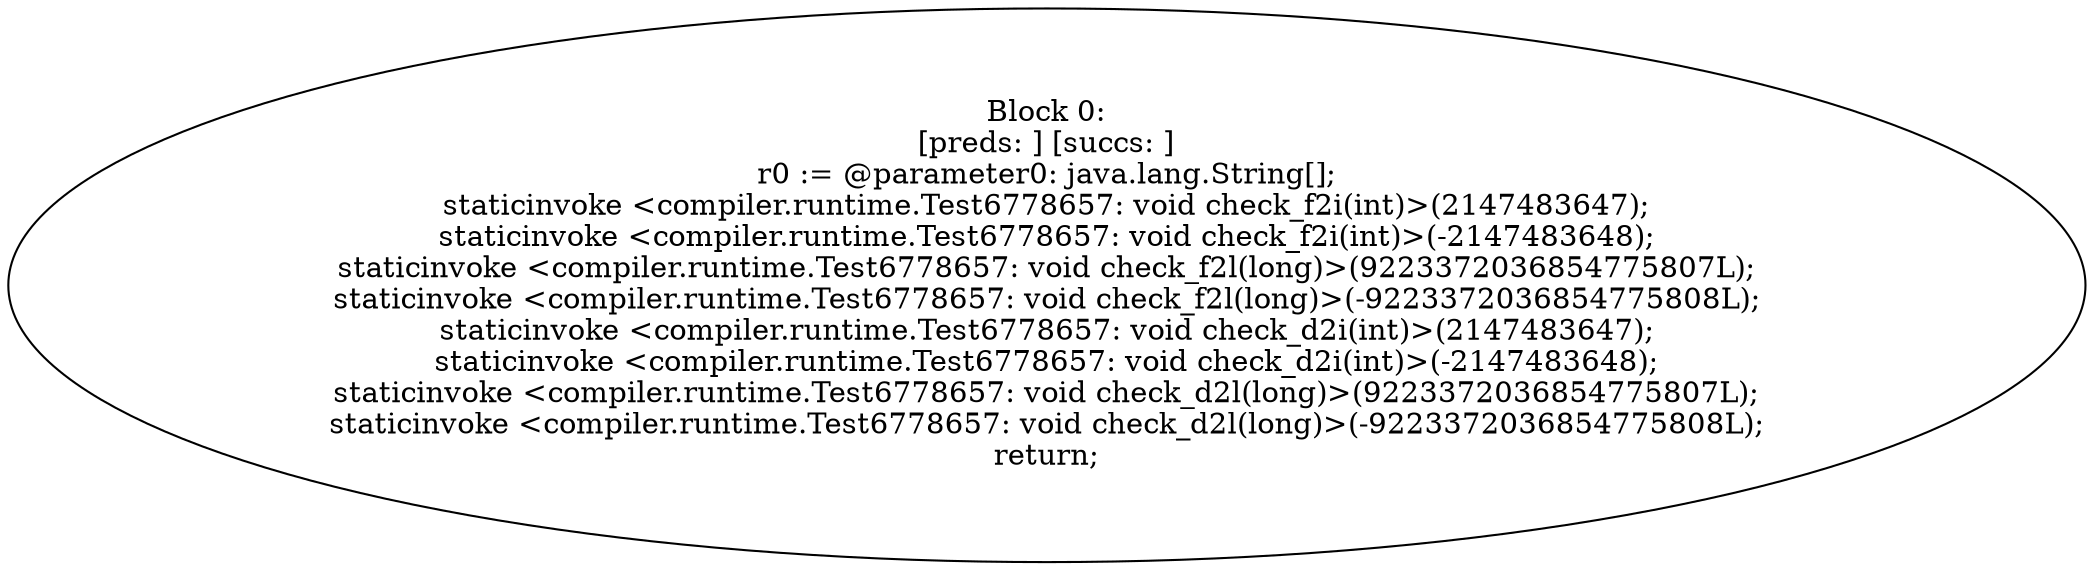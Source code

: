 digraph "unitGraph" {
    "Block 0:
[preds: ] [succs: ]
r0 := @parameter0: java.lang.String[];
staticinvoke <compiler.runtime.Test6778657: void check_f2i(int)>(2147483647);
staticinvoke <compiler.runtime.Test6778657: void check_f2i(int)>(-2147483648);
staticinvoke <compiler.runtime.Test6778657: void check_f2l(long)>(9223372036854775807L);
staticinvoke <compiler.runtime.Test6778657: void check_f2l(long)>(-9223372036854775808L);
staticinvoke <compiler.runtime.Test6778657: void check_d2i(int)>(2147483647);
staticinvoke <compiler.runtime.Test6778657: void check_d2i(int)>(-2147483648);
staticinvoke <compiler.runtime.Test6778657: void check_d2l(long)>(9223372036854775807L);
staticinvoke <compiler.runtime.Test6778657: void check_d2l(long)>(-9223372036854775808L);
return;
"
}
